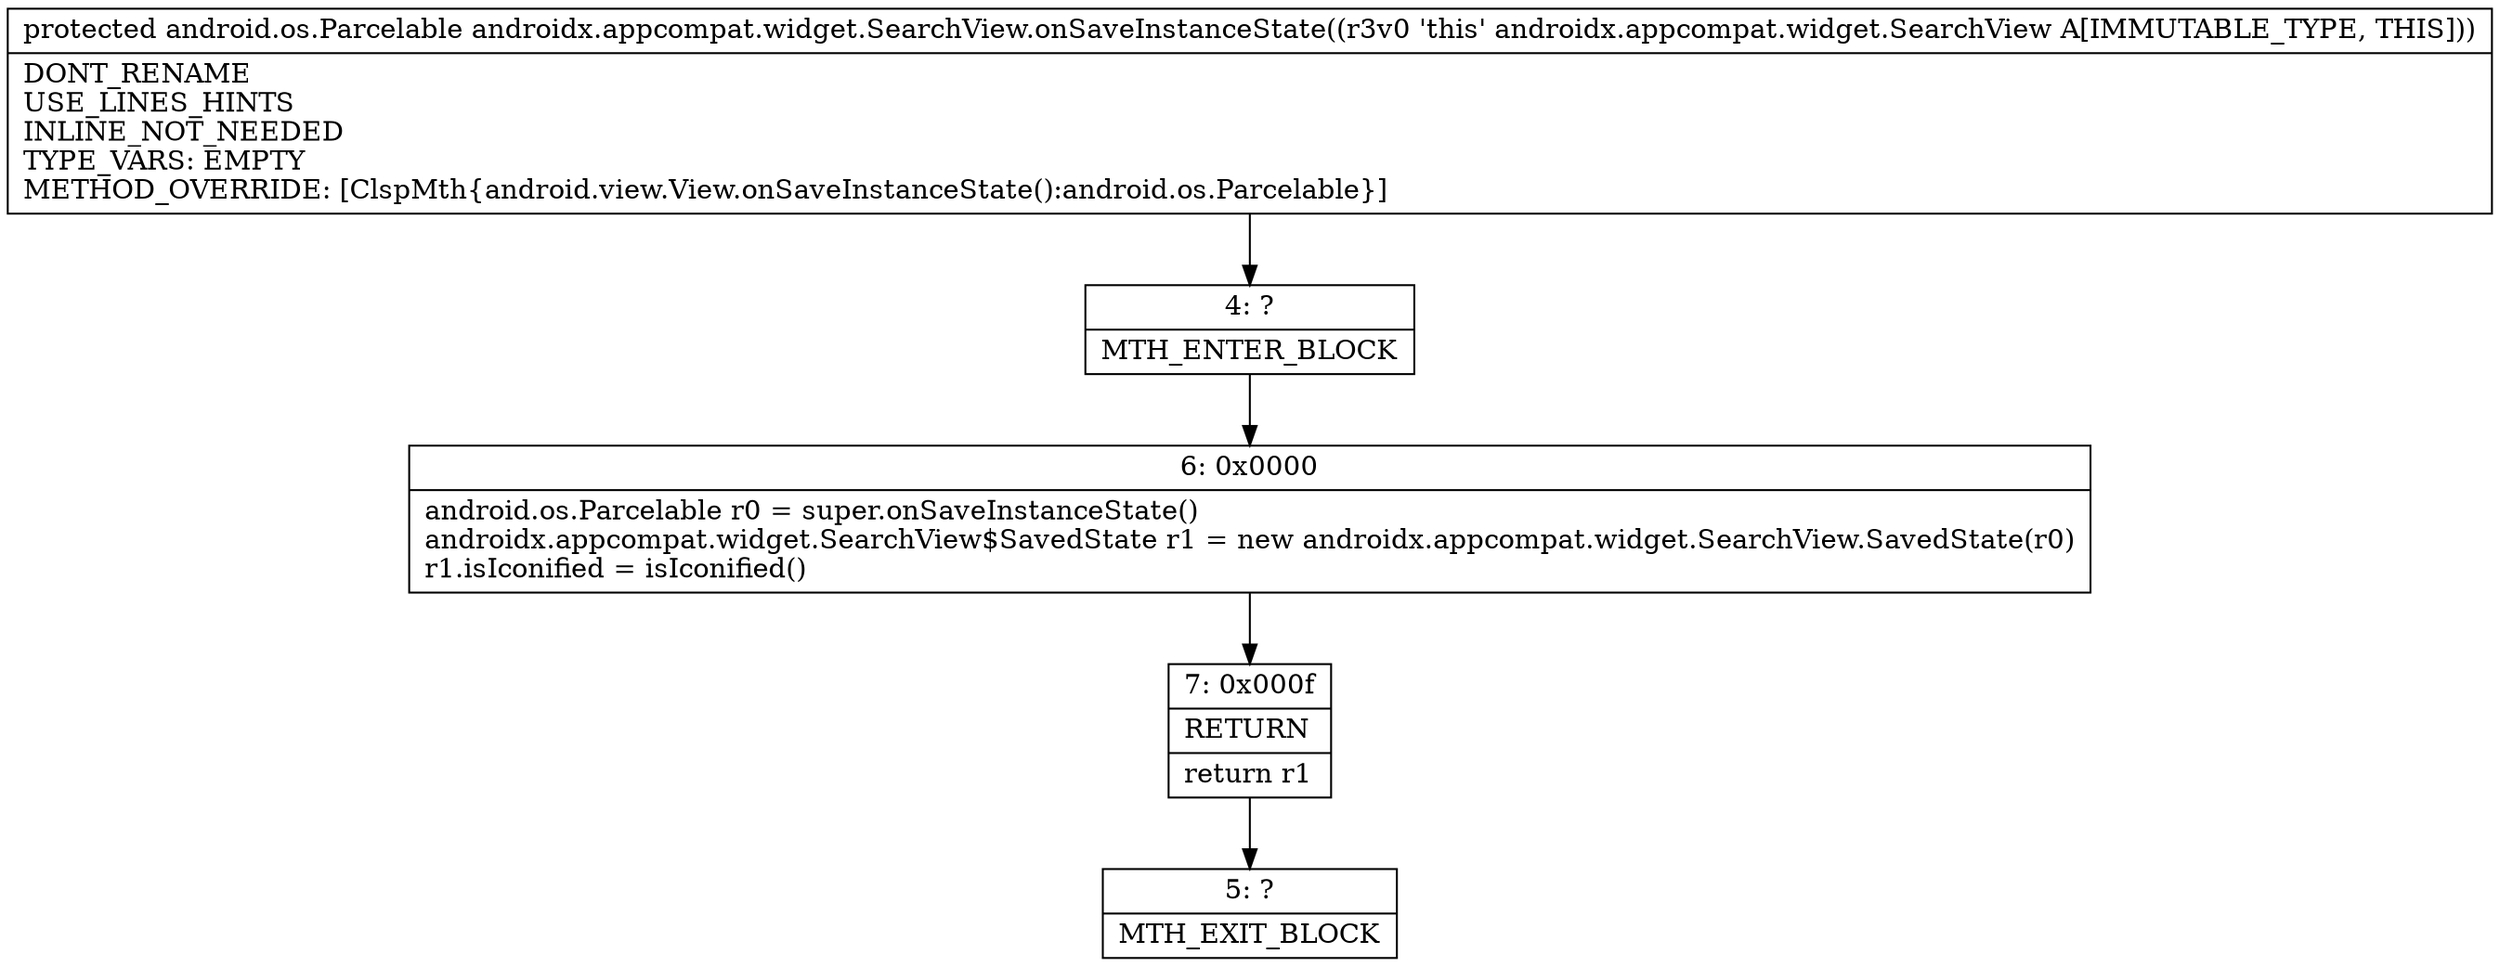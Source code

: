 digraph "CFG forandroidx.appcompat.widget.SearchView.onSaveInstanceState()Landroid\/os\/Parcelable;" {
Node_4 [shape=record,label="{4\:\ ?|MTH_ENTER_BLOCK\l}"];
Node_6 [shape=record,label="{6\:\ 0x0000|android.os.Parcelable r0 = super.onSaveInstanceState()\landroidx.appcompat.widget.SearchView$SavedState r1 = new androidx.appcompat.widget.SearchView.SavedState(r0)\lr1.isIconified = isIconified()\l}"];
Node_7 [shape=record,label="{7\:\ 0x000f|RETURN\l|return r1\l}"];
Node_5 [shape=record,label="{5\:\ ?|MTH_EXIT_BLOCK\l}"];
MethodNode[shape=record,label="{protected android.os.Parcelable androidx.appcompat.widget.SearchView.onSaveInstanceState((r3v0 'this' androidx.appcompat.widget.SearchView A[IMMUTABLE_TYPE, THIS]))  | DONT_RENAME\lUSE_LINES_HINTS\lINLINE_NOT_NEEDED\lTYPE_VARS: EMPTY\lMETHOD_OVERRIDE: [ClspMth\{android.view.View.onSaveInstanceState():android.os.Parcelable\}]\l}"];
MethodNode -> Node_4;Node_4 -> Node_6;
Node_6 -> Node_7;
Node_7 -> Node_5;
}

